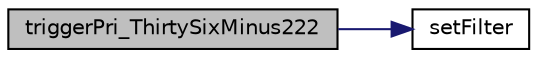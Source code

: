 digraph "triggerPri_ThirtySixMinus222"
{
 // LATEX_PDF_SIZE
  edge [fontname="Helvetica",fontsize="10",labelfontname="Helvetica",labelfontsize="10"];
  node [fontname="Helvetica",fontsize="10",shape=record];
  rankdir="LR";
  Node126 [label="triggerPri_ThirtySixMinus222",height=0.2,width=0.4,color="black", fillcolor="grey75", style="filled", fontcolor="black",tooltip=" "];
  Node126 -> Node127 [color="midnightblue",fontsize="10",style="solid",fontname="Helvetica"];
  Node127 [label="setFilter",height=0.2,width=0.4,color="black", fillcolor="white", style="filled",URL="$decoders_8ino.html#a7e47fa64b01c6c1908f133f37313b25e",tooltip=" "];
}
